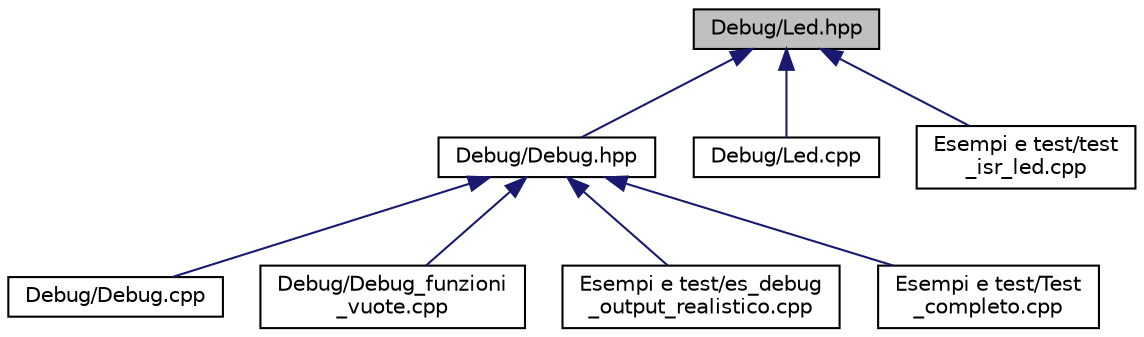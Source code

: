 digraph "Debug/Led.hpp"
{
  edge [fontname="Helvetica",fontsize="10",labelfontname="Helvetica",labelfontsize="10"];
  node [fontname="Helvetica",fontsize="10",shape=record];
  Node2 [label="Debug/Led.hpp",height=0.2,width=0.4,color="black", fillcolor="grey75", style="filled", fontcolor="black"];
  Node2 -> Node3 [dir="back",color="midnightblue",fontsize="10",style="solid",fontname="Helvetica"];
  Node3 [label="Debug/Debug.hpp",height=0.2,width=0.4,color="black", fillcolor="white", style="filled",URL="$_debug_8hpp.html",tooltip="Header della classe Debug "];
  Node3 -> Node4 [dir="back",color="midnightblue",fontsize="10",style="solid",fontname="Helvetica"];
  Node4 [label="Debug/Debug.cpp",height=0.2,width=0.4,color="black", fillcolor="white", style="filled",URL="$_debug_8cpp.html",tooltip="Implementazione della classe Debug "];
  Node3 -> Node5 [dir="back",color="midnightblue",fontsize="10",style="solid",fontname="Helvetica"];
  Node5 [label="Debug/Debug_funzioni\l_vuote.cpp",height=0.2,width=0.4,color="black", fillcolor="white", style="filled",URL="$_debug__funzioni__vuote_8cpp.html",tooltip="Funzioni vuote. "];
  Node3 -> Node6 [dir="back",color="midnightblue",fontsize="10",style="solid",fontname="Helvetica"];
  Node6 [label="Esempi e test/es_debug\l_output_realistico.cpp",height=0.2,width=0.4,color="black", fillcolor="white", style="filled",URL="$es__debug__output__realistico_8cpp.html",tooltip="Esempio dell&#39;output della classe Debug. "];
  Node3 -> Node7 [dir="back",color="midnightblue",fontsize="10",style="solid",fontname="Helvetica"];
  Node7 [label="Esempi e test/Test\l_completo.cpp",height=0.2,width=0.4,color="black", fillcolor="white", style="filled",URL="$_test__completo_8cpp.html",tooltip="Test della classe Debug. "];
  Node2 -> Node8 [dir="back",color="midnightblue",fontsize="10",style="solid",fontname="Helvetica"];
  Node8 [label="Debug/Led.cpp",height=0.2,width=0.4,color="black", fillcolor="white", style="filled",URL="$_led_8cpp.html",tooltip="implementazione della classe Led "];
  Node2 -> Node9 [dir="back",color="midnightblue",fontsize="10",style="solid",fontname="Helvetica"];
  Node9 [label="Esempi e test/test\l_isr_led.cpp",height=0.2,width=0.4,color="black", fillcolor="white", style="filled",URL="$test__isr__led_8cpp_source.html"];
}

